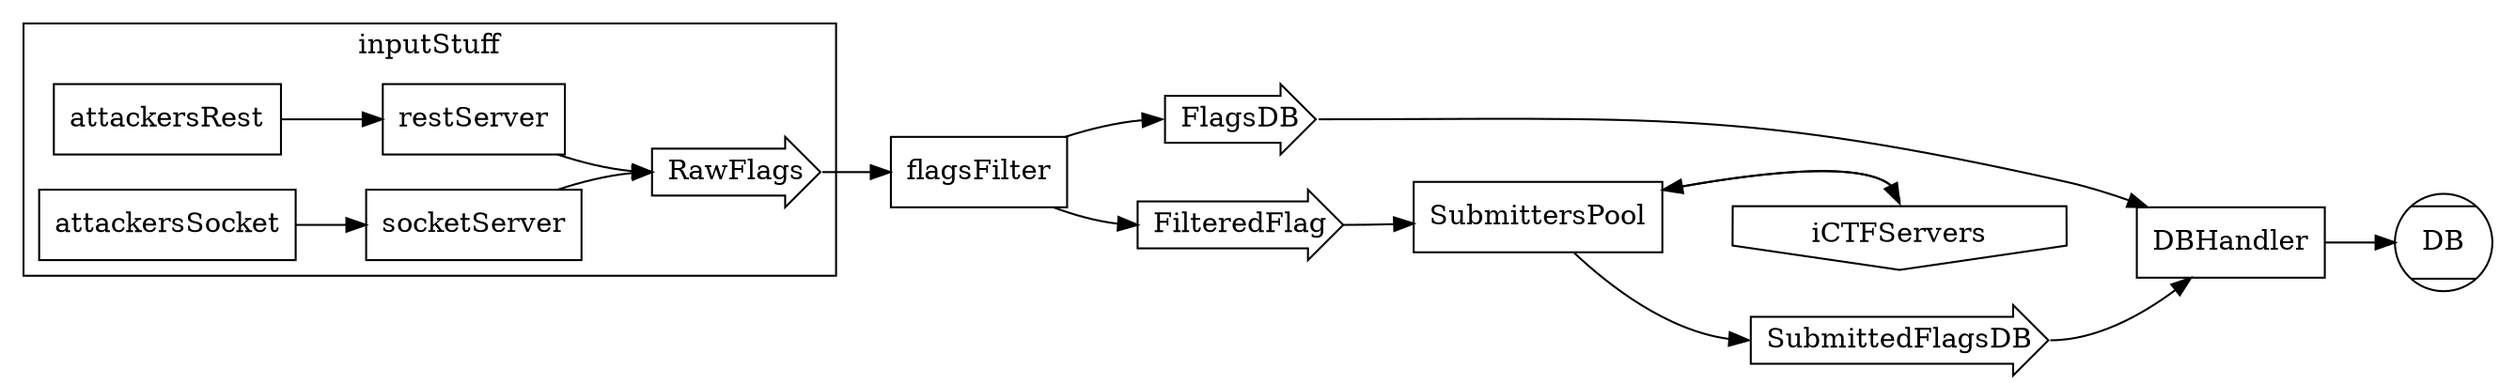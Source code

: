 digraph threads{
	rankdir=LR
	node[shape=rarrow]
	RawFlags,SubmittedFlagsDB,FlagsDB,FilteredFlag
	node[shape=Mcircle]
	DB
	node[shape=invhouse]
	iCTFServers
	node[shape=box]
	flagsFilter -> FlagsDB:w 
	flagsFilter -> FilteredFlag:w
	DBHandler -> DB
	SubmittersPool -> iCTFServers:n
	iCTFServers:n -> SubmittersPool
	SubmittersPool ->  SubmittedFlagsDB:w
	subgraph clusterInputStuff{
		label="inputStuff"
		attackersRest -> restServer
		attackersSocket -> socketServer
		restServer -> RawFlags:w
		socketServer -> RawFlags:w
	}

	RawFlags:e -> flagsFilter
	FilteredFlag:e-> SubmittersPool 
	FlagsDB:e-> DBHandler
	SubmittedFlagsDB:e-> DBHandler
}
